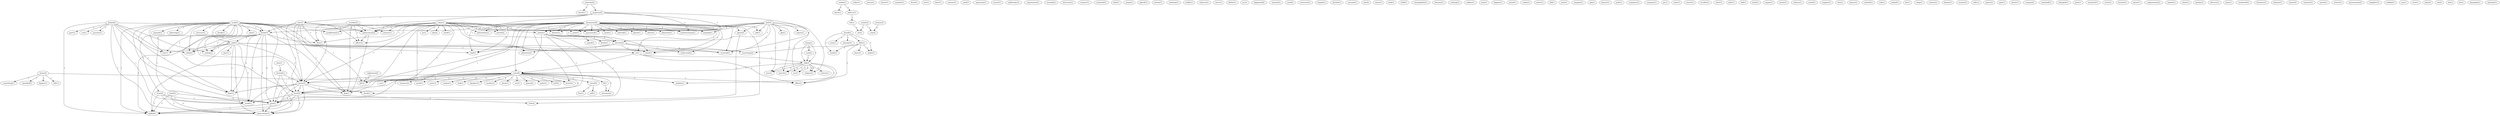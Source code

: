 digraph G {
  home [ label="home(4)" ];
  left [ label="left(1)" ];
  something [ label="something(1)" ];
  ransaked [ label="ransaked(1)" ];
  begins [ label="begins(1)" ];
  month [ label="month(1)" ];
  couldn [ label="couldn(1)" ];
  latch [ label="latch(1)" ];
  believe [ label="believe(1)" ];
  ticket [ label="ticket(1)" ];
  power [ label="power(1)" ];
  threw [ label="threw(1)" ];
  number [ label="number(1)" ];
  force [ label="force(1)" ];
  live [ label="live(1)" ];
  bear [ label="bear(1)" ];
  kicked [ label="kicked(2)" ];
  peer [ label="peer(1)" ];
  cut [ label="cut(1)" ];
  process [ label="process(1)" ];
  broke [ label="broke(3)" ];
  box [ label="box(1)" ];
  table [ label="table(2)" ];
  ceiling [ label="ceiling(1)" ];
  floor [ label="floor(1)" ];
  stood [ label="stood(1)" ];
  ammunition [ label="ammunition(1)" ];
  spilled [ label="spilled(1)" ];
  master [ label="master(1)" ];
  yard [ label="yard(1)" ];
  someone [ label="someone(2)" ];
  watch [ label="watch(1)" ];
  property [ label="property(2)" ];
  operation [ label="operation(1)" ];
  arrest [ label="arrest(1)" ];
  yadlowsky [ label="yadlowsky(1)" ];
  amazement [ label="amazement(1)" ];
  worship [ label="worship(1)" ];
  driveway [ label="driveway(1)" ];
  country [ label="country(1)" ];
  cordoned [ label="cordoned(1)" ];
  died [ label="died(1)" ];
  found [ label="found(2)" ];
  attempt [ label="attempt(1)" ];
  didn [ label="didn(1)" ];
  notify [ label="notify(1)" ];
  make [ label="make(1)" ];
  note [ label="note(1)" ];
  bring [ label="bring(1)" ];
  talk [ label="talk(1)" ];
  won [ label="won(2)" ];
  talk [ label="talk(3)" ];
  pump [ label="pump(1)" ];
  placed [ label="placed(1)" ];
  article [ label="article(1)" ];
  machine [ label="machine(1)" ];
  law [ label="law(3)" ];
  warehouseman [ label="warehouseman(1)" ];
  hospital [ label="hospital(1)" ];
  enforcement [ label="enforcement(2)" ];
  task [ label="task(1)" ];
  involved [ label="involved(1)" ];
  traffic [ label="traffic(1)" ];
  tobacco [ label="tobacco(1)" ];
  shut [ label="shut(1)" ];
  busted [ label="busted(1)" ];
  flew [ label="flew(1)" ];
  house [ label="house(5)" ];
  door [ label="door(5)" ];
  officer [ label="officer(1)" ];
  flag [ label="flag(1)" ];
  life [ label="life(3)" ];
  news [ label="news(1)" ];
  father [ label="father(1)" ];
  inc [ label="inc(1)" ];
  happened [ label="happened(2)" ];
  teamed [ label="teamed(1)" ];
  tulsa [ label="tulsa(1)" ];
  ar [ label="ar(1)" ];
  search [ label="search(2)" ];
  day [ label="day(2)" ];
  information [ label="information(1)" ];
  police [ label="police(1)" ];
  firearm [ label="firearm(1)" ];
  warrant [ label="warrant(2)" ];
  state [ label="state(1)" ];
  possessed [ label="possessed(1)" ];
  hand [ label="hand(1)" ];
  lived [ label="lived(1)" ];
  century [ label="century(1)" ];
  ve [ label="ve(1)" ];
  send [ label="send(2)" ];
  everyone [ label="everyone(1)" ];
  used [ label="used(3)" ];
  safe [ label="safe(2)" ];
  exercise [ label="exercise(1)" ];
  modification [ label="modification(1)" ];
  break [ label="break(1)" ];
  ram [ label="ram(1)" ];
  enjoyed [ label="enjoyed(1)" ];
  front [ label="front(2)" ];
  battering [ label="battering(1)" ];
  alteration [ label="alteration(1)" ];
  gun [ label="gun(5)" ];
  temple [ label="temple(1)" ];
  culture [ label="culture(1)" ];
  come [ label="come(6)" ];
  soc [ label="soc(1)" ];
  misc [ label="misc(1)" ];
  jewish [ label="jewish(1)" ];
  religion [ label="religion(1)" ];
  office [ label="office(1)" ];
  alcohol [ label="alcohol(1)" ];
  nutcase [ label="nutcase(1)" ];
  edu [ label="edu(2)" ];
  pay [ label="pay(1)" ];
  re [ label="re(1)" ];
  everything [ label="everything(3)" ];
  lawmaster [ label="lawmaster(6)" ];
  seize [ label="seize(1)" ];
  advised [ label="advised(1)" ];
  phone [ label="phone(1)" ];
  drove [ label="drove(1)" ];
  lock [ label="lock(2)" ];
  agent [ label="agent(2)" ];
  afternoon [ label="afternoon(1)" ];
  authorized [ label="authorized(1)" ];
  call [ label="call(1)" ];
  wasn [ label="wasn(1)" ];
  took [ label="took(1)" ];
  child [ label="child(1)" ];
  armageddon [ label="armageddon(1)" ];
  became [ label="became(1)" ];
  nothing [ label="nothing(1)" ];
  stratus [ label="stratus(3)" ];
  com [ label="com(3)" ];
  caliber [ label="caliber(1)" ];
  man [ label="man(1)" ];
  happen [ label="happen(1)" ];
  shoot [ label="shoot(1)" ];
  set [ label="set(1)" ];
  peace [ label="peace(2)" ];
  cache [ label="cache(1)" ];
  told [ label="told(2)" ];
  variance [ label="variance(1)" ];
  earth [ label="earth(1)" ];
  sword [ label="sword(2)" ];
  came [ label="came(1)" ];
  explain [ label="explain(1)" ];
  check [ label="check(1)" ];
  ll [ label="ll(1)" ];
  attorney [ label="attorney(2)" ];
  realize [ label="realize(1)" ];
  look [ label="look(1)" ];
  daugher [ label="daugher(1)" ];
  mother [ label="mother(1)" ];
  pistol [ label="pistol(1)" ];
  today [ label="today(1)" ];
  water [ label="water(1)" ];
  rocket [ label="rocket(2)" ];
  sw [ label="sw(2)" ];
  bill [ label="bill(1)" ];
  matt [ label="matt(1)" ];
  imagine [ label="imagine(1)" ];
  monday [ label="monday(2)" ];
  gas [ label="gas(1)" ];
  lawyer [ label="lawyer(1)" ];
  jyrki [ label="jyrki(1)" ];
  computer [ label="computer(1)" ];
  company [ label="company(1)" ];
  pc [ label="pc(1)" ];
  time [ label="time(1)" ];
  leave [ label="leave(1)" ];
  owner [ label="owner(1)" ];
  trouble [ label="trouble(1)" ];
  shirt [ label="shirt(1)" ];
  batf [ label="batf(3)" ];
  jkp [ label="jkp(1)" ];
  repost [ label="repost(1)" ];
  date [ label="date(1)" ];
  squad [ label="squad(1)" ];
  bomb [ label="bomb(1)" ];
  hell [ label="hell(1)" ];
  hook [ label="hook(1)" ];
  repair [ label="repair(1)" ];
  street [ label="street(1)" ];
  silence [ label="silence(1)" ];
  serial [ label="serial(1)" ];
  wagner [ label="wagner(1)" ];
  rlne [ label="rlne(1)" ];
  buy [ label="buy(1)" ];
  sell [ label="sell(1)" ];
  leaves [ label="leaves(1)" ];
  outlook [ label="outlook(1)" ];
  cdt [ label="cdt(1)" ];
  colt [ label="colt(1)" ];
  raided [ label="raided(1)" ];
  leo [ label="leo(1)" ];
  chap [ label="chap(1)" ];
  station [ label="station(1)" ];
  family [ label="family(1)" ];
  society [ label="society(3)" ];
  tells [ label="tells(1)" ];
  guess [ label="guess(1)" ];
  nightmare [ label="nightmare(2)" ];
  gmt [ label="gmt(1)" ];
  christ [ label="christ(1)" ];
  virginia [ label="virginia(2)" ];
  unlocked [ label="unlocked(1)" ];
  ohmigod [ label="ohmigod(1)" ];
  pete [ label="pete(1)" ];
  murdoch [ label="murdoch(1)" ];
  write [ label="write(1)" ];
  bureau [ label="bureau(1)" ];
  back [ label="back(2)" ];
  party [ label="party(1)" ];
  organization [ label="organization(1)" ];
  packet [ label="packet(1)" ];
  clean [ label="clean(1)" ];
  packin [ label="packin(1)" ];
  divorce [ label="divorce(1)" ];
  pmy [ label="pmy(1)" ];
  wondered [ label="wondered(1)" ];
  business [ label="business(1)" ];
  johnnie [ label="johnnie(1)" ];
  ammo [ label="ammo(2)" ];
  vacation [ label="vacation(1)" ];
  action [ label="action(1)" ];
  writes [ label="writes(1)" ];
  government [ label="government(3)" ];
  neighbor [ label="neighbor(1)" ];
  walked [ label="walked(1)" ];
  usa [ label="usa(1)" ];
  turn [ label="turn(1)" ];
  john [ label="john(2)" ];
  tea [ label="tea(2)" ];
  hut [ label="hut(1)" ];
  lot [ label="lot(1)" ];
  kuoppala [ label="kuoppala(1)" ];
  anybody [ label="anybody(1)" ];
  home -> left [ label="1" ];
  home -> something [ label="1" ];
  home -> ransaked [ label="1" ];
  home -> begins [ label="1" ];
  home -> month [ label="1" ];
  couldn -> latch [ label="1" ];
  couldn -> believe [ label="1" ];
  kicked -> peer [ label="1" ];
  kicked -> cut [ label="1" ];
  kicked -> process [ label="1" ];
  kicked -> broke [ label="1" ];
  kicked -> box [ label="1" ];
  kicked -> table [ label="1" ];
  kicked -> ceiling [ label="1" ];
  kicked -> floor [ label="1" ];
  kicked -> stood [ label="1" ];
  kicked -> ammunition [ label="1" ];
  kicked -> spilled [ label="1" ];
  someone -> watch [ label="1" ];
  someone -> property [ label="1" ];
  found -> attempt [ label="1" ];
  found -> didn [ label="1" ];
  found -> notify [ label="1" ];
  found -> make [ label="1" ];
  found -> note [ label="1" ];
  bring -> talk [ label="1" ];
  bring -> won [ label="1" ];
  bring -> talk [ label="1" ];
  property -> law [ label="1" ];
  property -> warehouseman [ label="1" ];
  property -> hospital [ label="1" ];
  property -> enforcement [ label="1" ];
  property -> task [ label="1" ];
  property -> involved [ label="1" ];
  shut -> busted [ label="1" ];
  law -> broke [ label="1" ];
  law -> flew [ label="1" ];
  law -> house [ label="1" ];
  law -> door [ label="1" ];
  law -> enforcement [ label="2" ];
  law -> officer [ label="1" ];
  law -> flag [ label="1" ];
  law -> life [ label="1" ];
  tulsa -> ar [ label="1" ];
  tulsa -> broke [ label="1" ];
  tulsa -> search [ label="1" ];
  tulsa -> day [ label="1" ];
  tulsa -> information [ label="1" ];
  tulsa -> flew [ label="1" ];
  tulsa -> police [ label="1" ];
  tulsa -> house [ label="1" ];
  tulsa -> firearm [ label="1" ];
  tulsa -> enforcement [ label="1" ];
  tulsa -> warrant [ label="1" ];
  tulsa -> officer [ label="1" ];
  tulsa -> state [ label="1" ];
  tulsa -> possessed [ label="1" ];
  tulsa -> hand [ label="1" ];
  tulsa -> flag [ label="1" ];
  tulsa -> lived [ label="1" ];
  tulsa -> century [ label="1" ];
  tulsa -> life [ label="1" ];
  tulsa -> ve [ label="1" ];
  used -> broke [ label="1" ];
  used -> safe [ label="1" ];
  used -> exercise [ label="1" ];
  used -> modification [ label="1" ];
  used -> box [ label="1" ];
  used -> warehouseman [ label="1" ];
  used -> break [ label="1" ];
  used -> table [ label="1" ];
  used -> ram [ label="1" ];
  used -> ceiling [ label="1" ];
  used -> hospital [ label="1" ];
  used -> house [ label="1" ];
  used -> floor [ label="1" ];
  used -> enjoyed [ label="1" ];
  used -> door [ label="1" ];
  used -> enforcement [ label="1" ];
  used -> front [ label="1" ];
  used -> battering [ label="1" ];
  used -> alteration [ label="1" ];
  used -> task [ label="1" ];
  used -> involved [ label="1" ];
  used -> stood [ label="1" ];
  used -> gun [ label="1" ];
  used -> ammunition [ label="1" ];
  used -> spilled [ label="1" ];
  talk -> culture [ label="2" ];
  talk -> come [ label="1" ];
  talk -> soc [ label="2" ];
  talk -> misc [ label="2" ];
  talk -> jewish [ label="2" ];
  talk -> religion [ label="2" ];
  talk -> office [ label="1" ];
  broke -> safe [ label="2" ];
  broke -> box [ label="2" ];
  broke -> table [ label="2" ];
  broke -> flew [ label="1" ];
  broke -> ceiling [ label="2" ];
  broke -> floor [ label="2" ];
  broke -> stood [ label="2" ];
  broke -> flag [ label="1" ];
  broke -> gun [ label="2" ];
  broke -> ammunition [ label="2" ];
  broke -> spilled [ label="2" ];
  safe -> pay [ label="1" ];
  safe -> re [ label="1" ];
  safe -> box [ label="1" ];
  safe -> table [ label="1" ];
  safe -> ceiling [ label="1" ];
  safe -> house [ label="1" ];
  safe -> floor [ label="1" ];
  safe -> stood [ label="1" ];
  safe -> everything [ label="1" ];
  safe -> ammunition [ label="1" ];
  safe -> spilled [ label="1" ];
  lawmaster -> re [ label="1" ];
  lawmaster -> modification [ label="1" ];
  lawmaster -> seize [ label="1" ];
  lawmaster -> warehouseman [ label="1" ];
  lawmaster -> search [ label="1" ];
  lawmaster -> come [ label="1" ];
  lawmaster -> advised [ label="1" ];
  lawmaster -> phone [ label="1" ];
  lawmaster -> drove [ label="1" ];
  lawmaster -> information [ label="1" ];
  lawmaster -> police [ label="1" ];
  lawmaster -> hospital [ label="1" ];
  lawmaster -> firearm [ label="1" ];
  lawmaster -> door [ label="1" ];
  lawmaster -> lock [ label="1" ];
  lawmaster -> enforcement [ label="1" ];
  lawmaster -> warrant [ label="2" ];
  lawmaster -> agent [ label="2" ];
  lawmaster -> alteration [ label="1" ];
  lawmaster -> state [ label="1" ];
  lawmaster -> possessed [ label="1" ];
  lawmaster -> hand [ label="1" ];
  lawmaster -> task [ label="1" ];
  lawmaster -> involved [ label="1" ];
  lawmaster -> afternoon [ label="1" ];
  lawmaster -> month [ label="1" ];
  lawmaster -> gun [ label="1" ];
  lawmaster -> authorized [ label="1" ];
  lawmaster -> call [ label="1" ];
  re -> come [ label="1" ];
  re -> talk [ label="1" ];
  re -> office [ label="1" ];
  won -> talk [ label="1" ];
  stratus -> com [ label="2" ];
  come -> shoot [ label="2" ];
  come -> set [ label="2" ];
  come -> peace [ label="1" ];
  come -> cache [ label="2" ];
  come -> told [ label="1" ];
  come -> variance [ label="2" ];
  come -> earth [ label="1" ];
  come -> house [ label="2" ];
  come -> sword [ label="1" ];
  come -> door [ label="2" ];
  come -> came [ label="1" ];
  come -> explain [ label="1" ];
  come -> check [ label="2" ];
  come -> ll [ label="2" ];
  come -> month [ label="1" ];
  come -> attorney [ label="1" ];
  come -> realize [ label="2" ];
  come -> look [ label="2" ];
  come -> office [ label="1" ];
  come -> daugher [ label="2" ];
  come -> mother [ label="2" ];
  come -> life [ label="2" ];
  come -> ve [ label="2" ];
  busted -> house [ label="1" ];
  busted -> door [ label="1" ];
  busted -> gun [ label="1" ];
  rocket -> com [ label="1" ];
  rocket -> sw [ label="1" ];
  monday -> flew [ label="1" ];
  monday -> house [ label="1" ];
  monday -> enforcement [ label="1" ];
  monday -> officer [ label="1" ];
  monday -> flag [ label="1" ];
  monday -> century [ label="1" ];
  talk -> soc [ label="2" ];
  talk -> misc [ label="2" ];
  talk -> jewish [ label="2" ];
  talk -> religion [ label="2" ];
  talk -> office [ label="1" ];
  didn -> notify [ label="1" ];
  didn -> explain [ label="1" ];
  didn -> everything [ label="1" ];
  didn -> leave [ label="1" ];
  didn -> make [ label="1" ];
  batf -> soc [ label="1" ];
  batf -> police [ label="1" ];
  batf -> misc [ label="1" ];
  batf -> jkp [ label="1" ];
  batf -> firearm [ label="1" ];
  batf -> jewish [ label="1" ];
  batf -> warrant [ label="1" ];
  batf -> religion [ label="1" ];
  batf -> agent [ label="1" ];
  batf -> state [ label="1" ];
  batf -> possessed [ label="1" ];
  batf -> repost [ label="1" ];
  batf -> hand [ label="1" ];
  batf -> call [ label="1" ];
  police -> house [ label="1" ];
  police -> door [ label="1" ];
  police -> warrant [ label="1" ];
  police -> hand [ label="1" ];
  police -> squad [ label="1" ];
  police -> gun [ label="1" ];
  police -> bomb [ label="1" ];
  house -> floor [ label="1" ];
  house -> door [ label="1" ];
  house -> check [ label="1" ];
  house -> stood [ label="1" ];
  house -> flag [ label="1" ];
  house -> gun [ label="1" ];
  house -> ammunition [ label="1" ];
  house -> spilled [ label="1" ];
  sword -> buy [ label="1" ];
  sword -> sell [ label="1" ];
  door -> lock [ label="1" ];
  door -> stood [ label="2" ];
  door -> gun [ label="4" ];
  door -> ammunition [ label="2" ];
  door -> spilled [ label="2" ];
  believe -> cdt [ label="1" ];
  enforcement -> officer [ label="1" ];
  enforcement -> flag [ label="1" ];
  front -> stood [ label="1" ];
  front -> gun [ label="1" ];
  front -> ammunition [ label="1" ];
  front -> spilled [ label="1" ];
  warrant -> alteration [ label="1" ];
  warrant -> hand [ label="1" ];
  warrant -> task [ label="1" ];
  warrant -> involved [ label="1" ];
  warrant -> authorized [ label="1" ];
  nightmare -> life [ label="1" ];
  agent -> gun [ label="1" ];
  ll -> attorney [ label="2" ];
  back -> gun [ label="2" ];
  back -> ammunition [ label="2" ];
  back -> spilled [ label="2" ];
  gun -> ammunition [ label="1" ];
  gun -> spilled [ label="1" ];
  cdt -> sw [ label="2" ];
}
